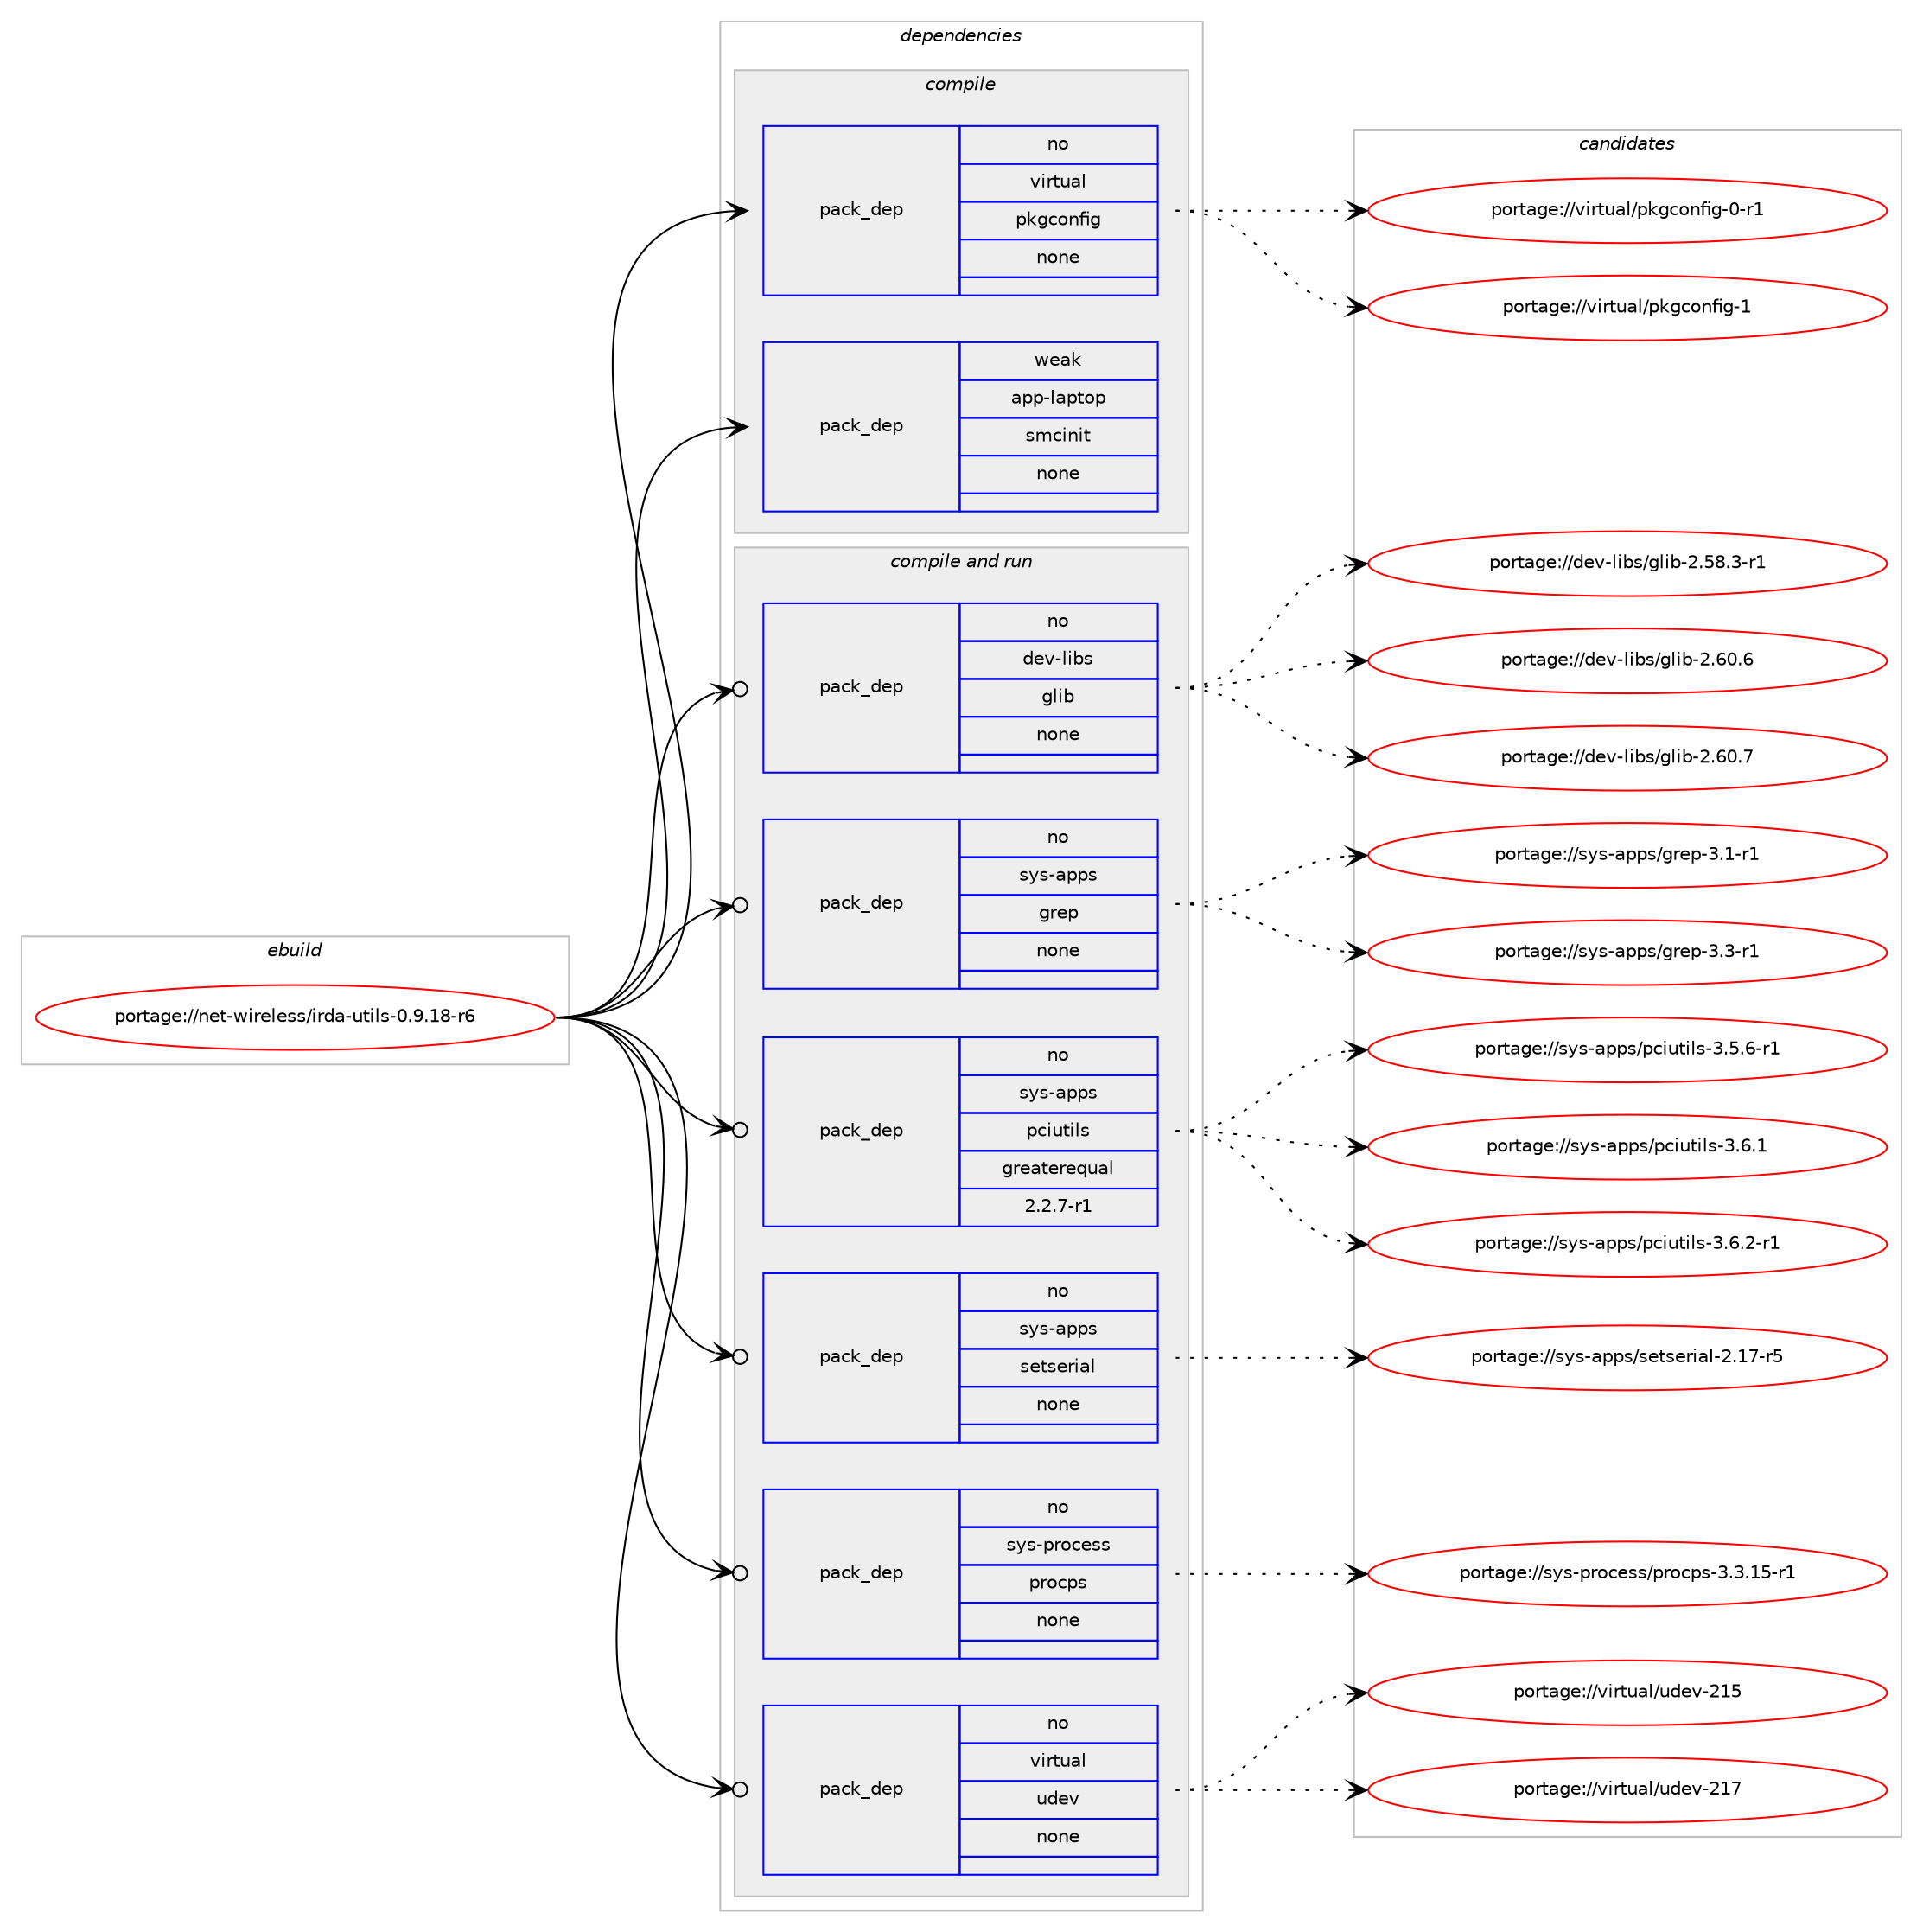 digraph prolog {

# *************
# Graph options
# *************

newrank=true;
concentrate=true;
compound=true;
graph [rankdir=LR,fontname=Helvetica,fontsize=10,ranksep=1.5];#, ranksep=2.5, nodesep=0.2];
edge  [arrowhead=vee];
node  [fontname=Helvetica,fontsize=10];

# **********
# The ebuild
# **********

subgraph cluster_leftcol {
color=gray;
rank=same;
label=<<i>ebuild</i>>;
id [label="portage://net-wireless/irda-utils-0.9.18-r6", color=red, width=4, href="../net-wireless/irda-utils-0.9.18-r6.svg"];
}

# ****************
# The dependencies
# ****************

subgraph cluster_midcol {
color=gray;
label=<<i>dependencies</i>>;
subgraph cluster_compile {
fillcolor="#eeeeee";
style=filled;
label=<<i>compile</i>>;
subgraph pack276759 {
dependency377676 [label=<<TABLE BORDER="0" CELLBORDER="1" CELLSPACING="0" CELLPADDING="4" WIDTH="220"><TR><TD ROWSPAN="6" CELLPADDING="30">pack_dep</TD></TR><TR><TD WIDTH="110">no</TD></TR><TR><TD>virtual</TD></TR><TR><TD>pkgconfig</TD></TR><TR><TD>none</TD></TR><TR><TD></TD></TR></TABLE>>, shape=none, color=blue];
}
id:e -> dependency377676:w [weight=20,style="solid",arrowhead="vee"];
subgraph pack276760 {
dependency377677 [label=<<TABLE BORDER="0" CELLBORDER="1" CELLSPACING="0" CELLPADDING="4" WIDTH="220"><TR><TD ROWSPAN="6" CELLPADDING="30">pack_dep</TD></TR><TR><TD WIDTH="110">weak</TD></TR><TR><TD>app-laptop</TD></TR><TR><TD>smcinit</TD></TR><TR><TD>none</TD></TR><TR><TD></TD></TR></TABLE>>, shape=none, color=blue];
}
id:e -> dependency377677:w [weight=20,style="solid",arrowhead="vee"];
}
subgraph cluster_compileandrun {
fillcolor="#eeeeee";
style=filled;
label=<<i>compile and run</i>>;
subgraph pack276761 {
dependency377678 [label=<<TABLE BORDER="0" CELLBORDER="1" CELLSPACING="0" CELLPADDING="4" WIDTH="220"><TR><TD ROWSPAN="6" CELLPADDING="30">pack_dep</TD></TR><TR><TD WIDTH="110">no</TD></TR><TR><TD>dev-libs</TD></TR><TR><TD>glib</TD></TR><TR><TD>none</TD></TR><TR><TD></TD></TR></TABLE>>, shape=none, color=blue];
}
id:e -> dependency377678:w [weight=20,style="solid",arrowhead="odotvee"];
subgraph pack276762 {
dependency377679 [label=<<TABLE BORDER="0" CELLBORDER="1" CELLSPACING="0" CELLPADDING="4" WIDTH="220"><TR><TD ROWSPAN="6" CELLPADDING="30">pack_dep</TD></TR><TR><TD WIDTH="110">no</TD></TR><TR><TD>sys-apps</TD></TR><TR><TD>grep</TD></TR><TR><TD>none</TD></TR><TR><TD></TD></TR></TABLE>>, shape=none, color=blue];
}
id:e -> dependency377679:w [weight=20,style="solid",arrowhead="odotvee"];
subgraph pack276763 {
dependency377680 [label=<<TABLE BORDER="0" CELLBORDER="1" CELLSPACING="0" CELLPADDING="4" WIDTH="220"><TR><TD ROWSPAN="6" CELLPADDING="30">pack_dep</TD></TR><TR><TD WIDTH="110">no</TD></TR><TR><TD>sys-apps</TD></TR><TR><TD>pciutils</TD></TR><TR><TD>greaterequal</TD></TR><TR><TD>2.2.7-r1</TD></TR></TABLE>>, shape=none, color=blue];
}
id:e -> dependency377680:w [weight=20,style="solid",arrowhead="odotvee"];
subgraph pack276764 {
dependency377681 [label=<<TABLE BORDER="0" CELLBORDER="1" CELLSPACING="0" CELLPADDING="4" WIDTH="220"><TR><TD ROWSPAN="6" CELLPADDING="30">pack_dep</TD></TR><TR><TD WIDTH="110">no</TD></TR><TR><TD>sys-apps</TD></TR><TR><TD>setserial</TD></TR><TR><TD>none</TD></TR><TR><TD></TD></TR></TABLE>>, shape=none, color=blue];
}
id:e -> dependency377681:w [weight=20,style="solid",arrowhead="odotvee"];
subgraph pack276765 {
dependency377682 [label=<<TABLE BORDER="0" CELLBORDER="1" CELLSPACING="0" CELLPADDING="4" WIDTH="220"><TR><TD ROWSPAN="6" CELLPADDING="30">pack_dep</TD></TR><TR><TD WIDTH="110">no</TD></TR><TR><TD>sys-process</TD></TR><TR><TD>procps</TD></TR><TR><TD>none</TD></TR><TR><TD></TD></TR></TABLE>>, shape=none, color=blue];
}
id:e -> dependency377682:w [weight=20,style="solid",arrowhead="odotvee"];
subgraph pack276766 {
dependency377683 [label=<<TABLE BORDER="0" CELLBORDER="1" CELLSPACING="0" CELLPADDING="4" WIDTH="220"><TR><TD ROWSPAN="6" CELLPADDING="30">pack_dep</TD></TR><TR><TD WIDTH="110">no</TD></TR><TR><TD>virtual</TD></TR><TR><TD>udev</TD></TR><TR><TD>none</TD></TR><TR><TD></TD></TR></TABLE>>, shape=none, color=blue];
}
id:e -> dependency377683:w [weight=20,style="solid",arrowhead="odotvee"];
}
subgraph cluster_run {
fillcolor="#eeeeee";
style=filled;
label=<<i>run</i>>;
}
}

# **************
# The candidates
# **************

subgraph cluster_choices {
rank=same;
color=gray;
label=<<i>candidates</i>>;

subgraph choice276759 {
color=black;
nodesep=1;
choiceportage11810511411611797108471121071039911111010210510345484511449 [label="portage://virtual/pkgconfig-0-r1", color=red, width=4,href="../virtual/pkgconfig-0-r1.svg"];
choiceportage1181051141161179710847112107103991111101021051034549 [label="portage://virtual/pkgconfig-1", color=red, width=4,href="../virtual/pkgconfig-1.svg"];
dependency377676:e -> choiceportage11810511411611797108471121071039911111010210510345484511449:w [style=dotted,weight="100"];
dependency377676:e -> choiceportage1181051141161179710847112107103991111101021051034549:w [style=dotted,weight="100"];
}
subgraph choice276760 {
color=black;
nodesep=1;
}
subgraph choice276761 {
color=black;
nodesep=1;
choiceportage10010111845108105981154710310810598455046535646514511449 [label="portage://dev-libs/glib-2.58.3-r1", color=red, width=4,href="../dev-libs/glib-2.58.3-r1.svg"];
choiceportage1001011184510810598115471031081059845504654484654 [label="portage://dev-libs/glib-2.60.6", color=red, width=4,href="../dev-libs/glib-2.60.6.svg"];
choiceportage1001011184510810598115471031081059845504654484655 [label="portage://dev-libs/glib-2.60.7", color=red, width=4,href="../dev-libs/glib-2.60.7.svg"];
dependency377678:e -> choiceportage10010111845108105981154710310810598455046535646514511449:w [style=dotted,weight="100"];
dependency377678:e -> choiceportage1001011184510810598115471031081059845504654484654:w [style=dotted,weight="100"];
dependency377678:e -> choiceportage1001011184510810598115471031081059845504654484655:w [style=dotted,weight="100"];
}
subgraph choice276762 {
color=black;
nodesep=1;
choiceportage115121115459711211211547103114101112455146494511449 [label="portage://sys-apps/grep-3.1-r1", color=red, width=4,href="../sys-apps/grep-3.1-r1.svg"];
choiceportage115121115459711211211547103114101112455146514511449 [label="portage://sys-apps/grep-3.3-r1", color=red, width=4,href="../sys-apps/grep-3.3-r1.svg"];
dependency377679:e -> choiceportage115121115459711211211547103114101112455146494511449:w [style=dotted,weight="100"];
dependency377679:e -> choiceportage115121115459711211211547103114101112455146514511449:w [style=dotted,weight="100"];
}
subgraph choice276763 {
color=black;
nodesep=1;
choiceportage115121115459711211211547112991051171161051081154551465346544511449 [label="portage://sys-apps/pciutils-3.5.6-r1", color=red, width=4,href="../sys-apps/pciutils-3.5.6-r1.svg"];
choiceportage11512111545971121121154711299105117116105108115455146544649 [label="portage://sys-apps/pciutils-3.6.1", color=red, width=4,href="../sys-apps/pciutils-3.6.1.svg"];
choiceportage115121115459711211211547112991051171161051081154551465446504511449 [label="portage://sys-apps/pciutils-3.6.2-r1", color=red, width=4,href="../sys-apps/pciutils-3.6.2-r1.svg"];
dependency377680:e -> choiceportage115121115459711211211547112991051171161051081154551465346544511449:w [style=dotted,weight="100"];
dependency377680:e -> choiceportage11512111545971121121154711299105117116105108115455146544649:w [style=dotted,weight="100"];
dependency377680:e -> choiceportage115121115459711211211547112991051171161051081154551465446504511449:w [style=dotted,weight="100"];
}
subgraph choice276764 {
color=black;
nodesep=1;
choiceportage1151211154597112112115471151011161151011141059710845504649554511453 [label="portage://sys-apps/setserial-2.17-r5", color=red, width=4,href="../sys-apps/setserial-2.17-r5.svg"];
dependency377681:e -> choiceportage1151211154597112112115471151011161151011141059710845504649554511453:w [style=dotted,weight="100"];
}
subgraph choice276765 {
color=black;
nodesep=1;
choiceportage11512111545112114111991011151154711211411199112115455146514649534511449 [label="portage://sys-process/procps-3.3.15-r1", color=red, width=4,href="../sys-process/procps-3.3.15-r1.svg"];
dependency377682:e -> choiceportage11512111545112114111991011151154711211411199112115455146514649534511449:w [style=dotted,weight="100"];
}
subgraph choice276766 {
color=black;
nodesep=1;
choiceportage118105114116117971084711710010111845504953 [label="portage://virtual/udev-215", color=red, width=4,href="../virtual/udev-215.svg"];
choiceportage118105114116117971084711710010111845504955 [label="portage://virtual/udev-217", color=red, width=4,href="../virtual/udev-217.svg"];
dependency377683:e -> choiceportage118105114116117971084711710010111845504953:w [style=dotted,weight="100"];
dependency377683:e -> choiceportage118105114116117971084711710010111845504955:w [style=dotted,weight="100"];
}
}

}

